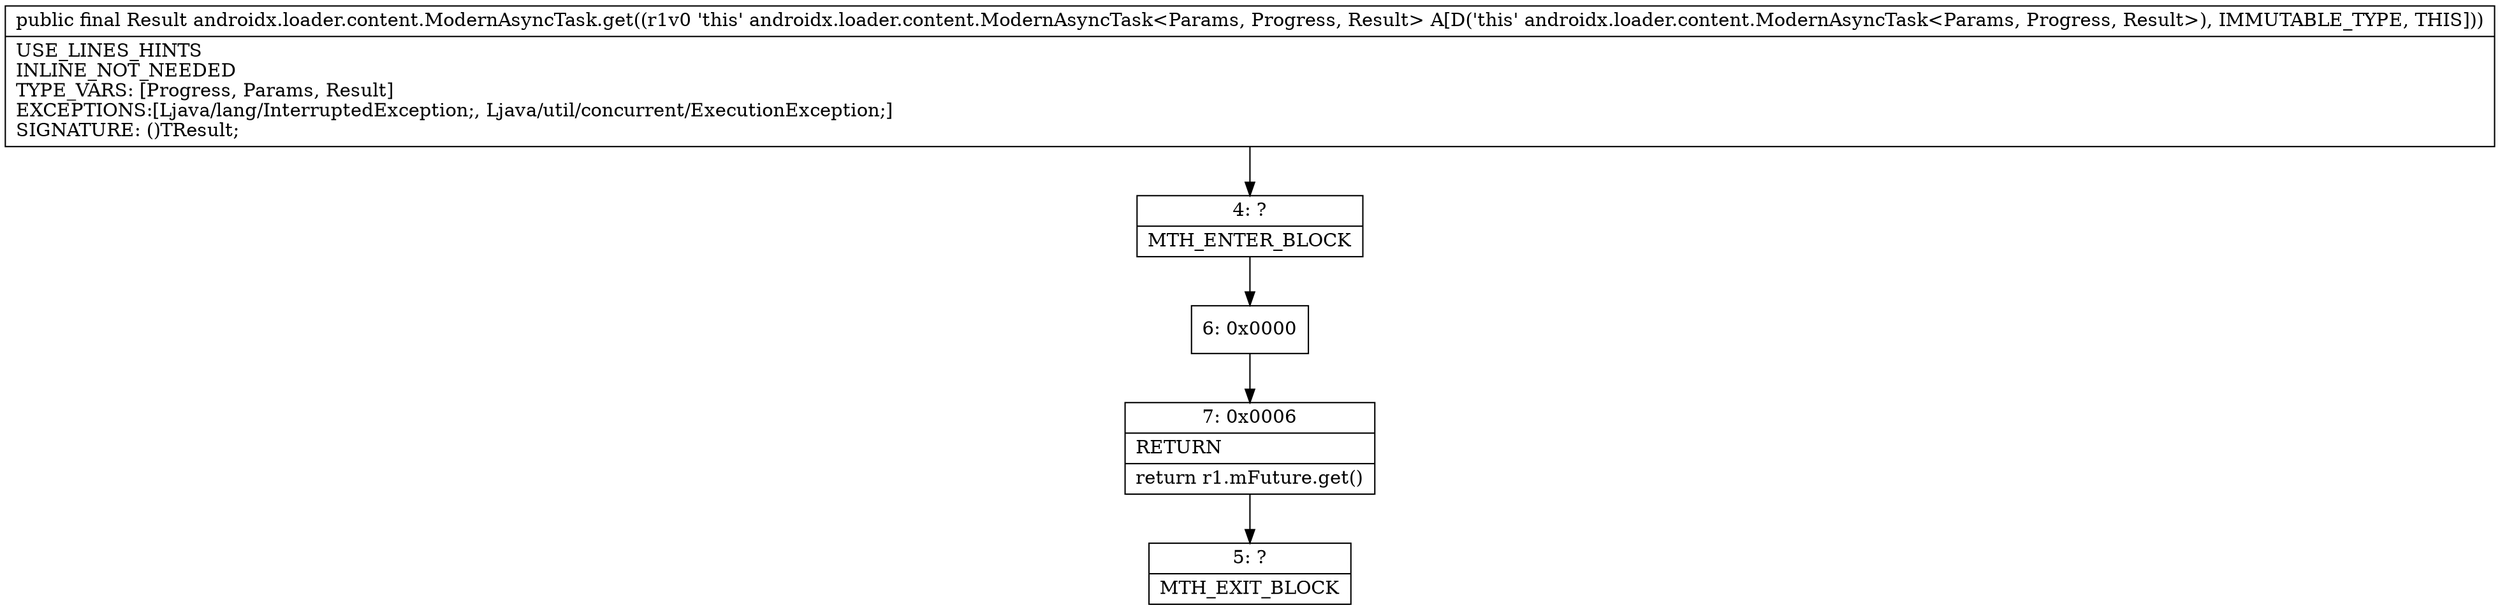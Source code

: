 digraph "CFG forandroidx.loader.content.ModernAsyncTask.get()Ljava\/lang\/Object;" {
Node_4 [shape=record,label="{4\:\ ?|MTH_ENTER_BLOCK\l}"];
Node_6 [shape=record,label="{6\:\ 0x0000}"];
Node_7 [shape=record,label="{7\:\ 0x0006|RETURN\l|return r1.mFuture.get()\l}"];
Node_5 [shape=record,label="{5\:\ ?|MTH_EXIT_BLOCK\l}"];
MethodNode[shape=record,label="{public final Result androidx.loader.content.ModernAsyncTask.get((r1v0 'this' androidx.loader.content.ModernAsyncTask\<Params, Progress, Result\> A[D('this' androidx.loader.content.ModernAsyncTask\<Params, Progress, Result\>), IMMUTABLE_TYPE, THIS]))  | USE_LINES_HINTS\lINLINE_NOT_NEEDED\lTYPE_VARS: [Progress, Params, Result]\lEXCEPTIONS:[Ljava\/lang\/InterruptedException;, Ljava\/util\/concurrent\/ExecutionException;]\lSIGNATURE: ()TResult;\l}"];
MethodNode -> Node_4;Node_4 -> Node_6;
Node_6 -> Node_7;
Node_7 -> Node_5;
}

